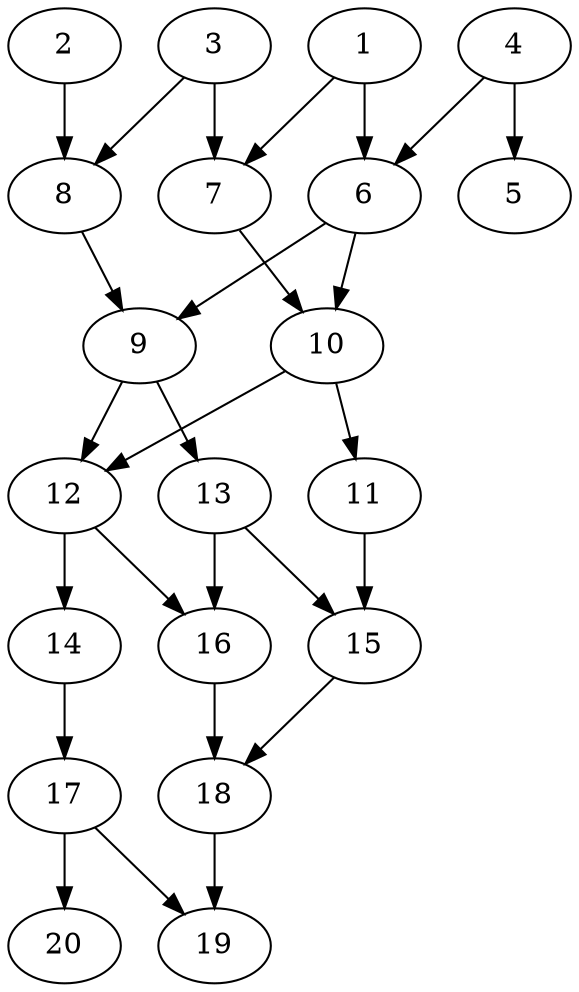 // DAG automatically generated by daggen at Tue Jul 23 14:22:50 2019
// ./daggen --dot -n 20 --ccr 0.5 --fat 0.5 --regular 0.5 --density 0.6 --mindata 5242880 --maxdata 52428800 
digraph G {
  1 [size="101754880", alpha="0.01", expect_size="50877440"] 
  1 -> 6 [size ="50877440"]
  1 -> 7 [size ="50877440"]
  2 [size="84985856", alpha="0.09", expect_size="42492928"] 
  2 -> 8 [size ="42492928"]
  3 [size="48705536", alpha="0.06", expect_size="24352768"] 
  3 -> 7 [size ="24352768"]
  3 -> 8 [size ="24352768"]
  4 [size="12875776", alpha="0.01", expect_size="6437888"] 
  4 -> 5 [size ="6437888"]
  4 -> 6 [size ="6437888"]
  5 [size="51341312", alpha="0.03", expect_size="25670656"] 
  6 [size="47331328", alpha="0.17", expect_size="23665664"] 
  6 -> 9 [size ="23665664"]
  6 -> 10 [size ="23665664"]
  7 [size="88731648", alpha="0.10", expect_size="44365824"] 
  7 -> 10 [size ="44365824"]
  8 [size="53061632", alpha="0.13", expect_size="26530816"] 
  8 -> 9 [size ="26530816"]
  9 [size="22134784", alpha="0.15", expect_size="11067392"] 
  9 -> 12 [size ="11067392"]
  9 -> 13 [size ="11067392"]
  10 [size="68759552", alpha="0.15", expect_size="34379776"] 
  10 -> 11 [size ="34379776"]
  10 -> 12 [size ="34379776"]
  11 [size="73062400", alpha="0.13", expect_size="36531200"] 
  11 -> 15 [size ="36531200"]
  12 [size="75739136", alpha="0.12", expect_size="37869568"] 
  12 -> 14 [size ="37869568"]
  12 -> 16 [size ="37869568"]
  13 [size="23429120", alpha="0.10", expect_size="11714560"] 
  13 -> 15 [size ="11714560"]
  13 -> 16 [size ="11714560"]
  14 [size="50487296", alpha="0.16", expect_size="25243648"] 
  14 -> 17 [size ="25243648"]
  15 [size="53348352", alpha="0.08", expect_size="26674176"] 
  15 -> 18 [size ="26674176"]
  16 [size="65755136", alpha="0.16", expect_size="32877568"] 
  16 -> 18 [size ="32877568"]
  17 [size="51666944", alpha="0.11", expect_size="25833472"] 
  17 -> 19 [size ="25833472"]
  17 -> 20 [size ="25833472"]
  18 [size="100495360", alpha="0.16", expect_size="50247680"] 
  18 -> 19 [size ="50247680"]
  19 [size="67864576", alpha="0.16", expect_size="33932288"] 
  20 [size="43266048", alpha="0.02", expect_size="21633024"] 
}
